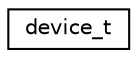 digraph G
{
  edge [fontname="Helvetica",fontsize="10",labelfontname="Helvetica",labelfontsize="10"];
  node [fontname="Helvetica",fontsize="10",shape=record];
  rankdir="LR";
  Node1 [label="device_t",height=0.2,width=0.4,color="black", fillcolor="white", style="filled",URL="$structdevice__t.html"];
}
